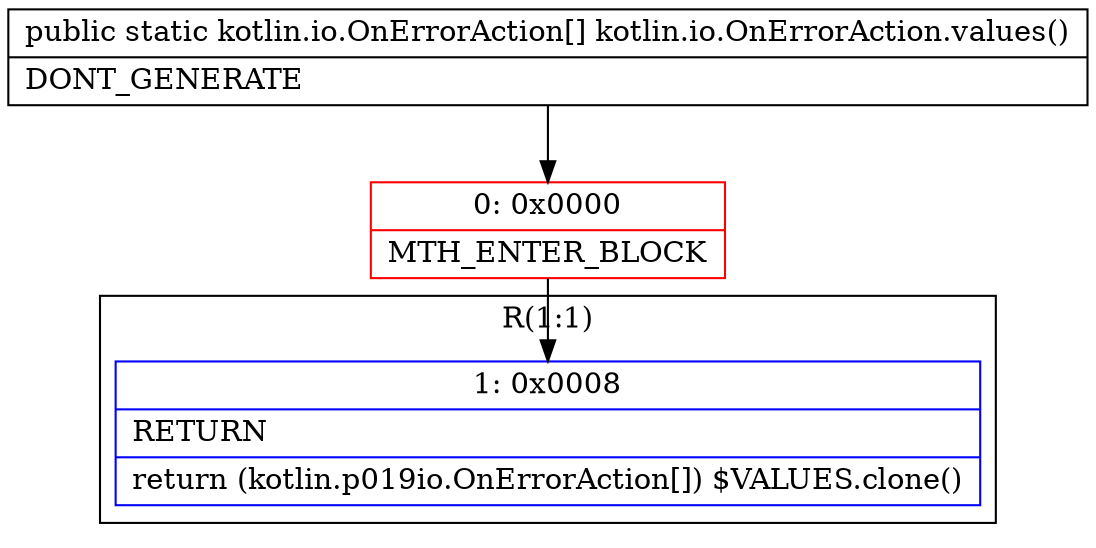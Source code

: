 digraph "CFG forkotlin.io.OnErrorAction.values()[Lkotlin\/io\/OnErrorAction;" {
subgraph cluster_Region_310978472 {
label = "R(1:1)";
node [shape=record,color=blue];
Node_1 [shape=record,label="{1\:\ 0x0008|RETURN\l|return (kotlin.p019io.OnErrorAction[]) $VALUES.clone()\l}"];
}
Node_0 [shape=record,color=red,label="{0\:\ 0x0000|MTH_ENTER_BLOCK\l}"];
MethodNode[shape=record,label="{public static kotlin.io.OnErrorAction[] kotlin.io.OnErrorAction.values()  | DONT_GENERATE\l}"];
MethodNode -> Node_0;
Node_0 -> Node_1;
}

